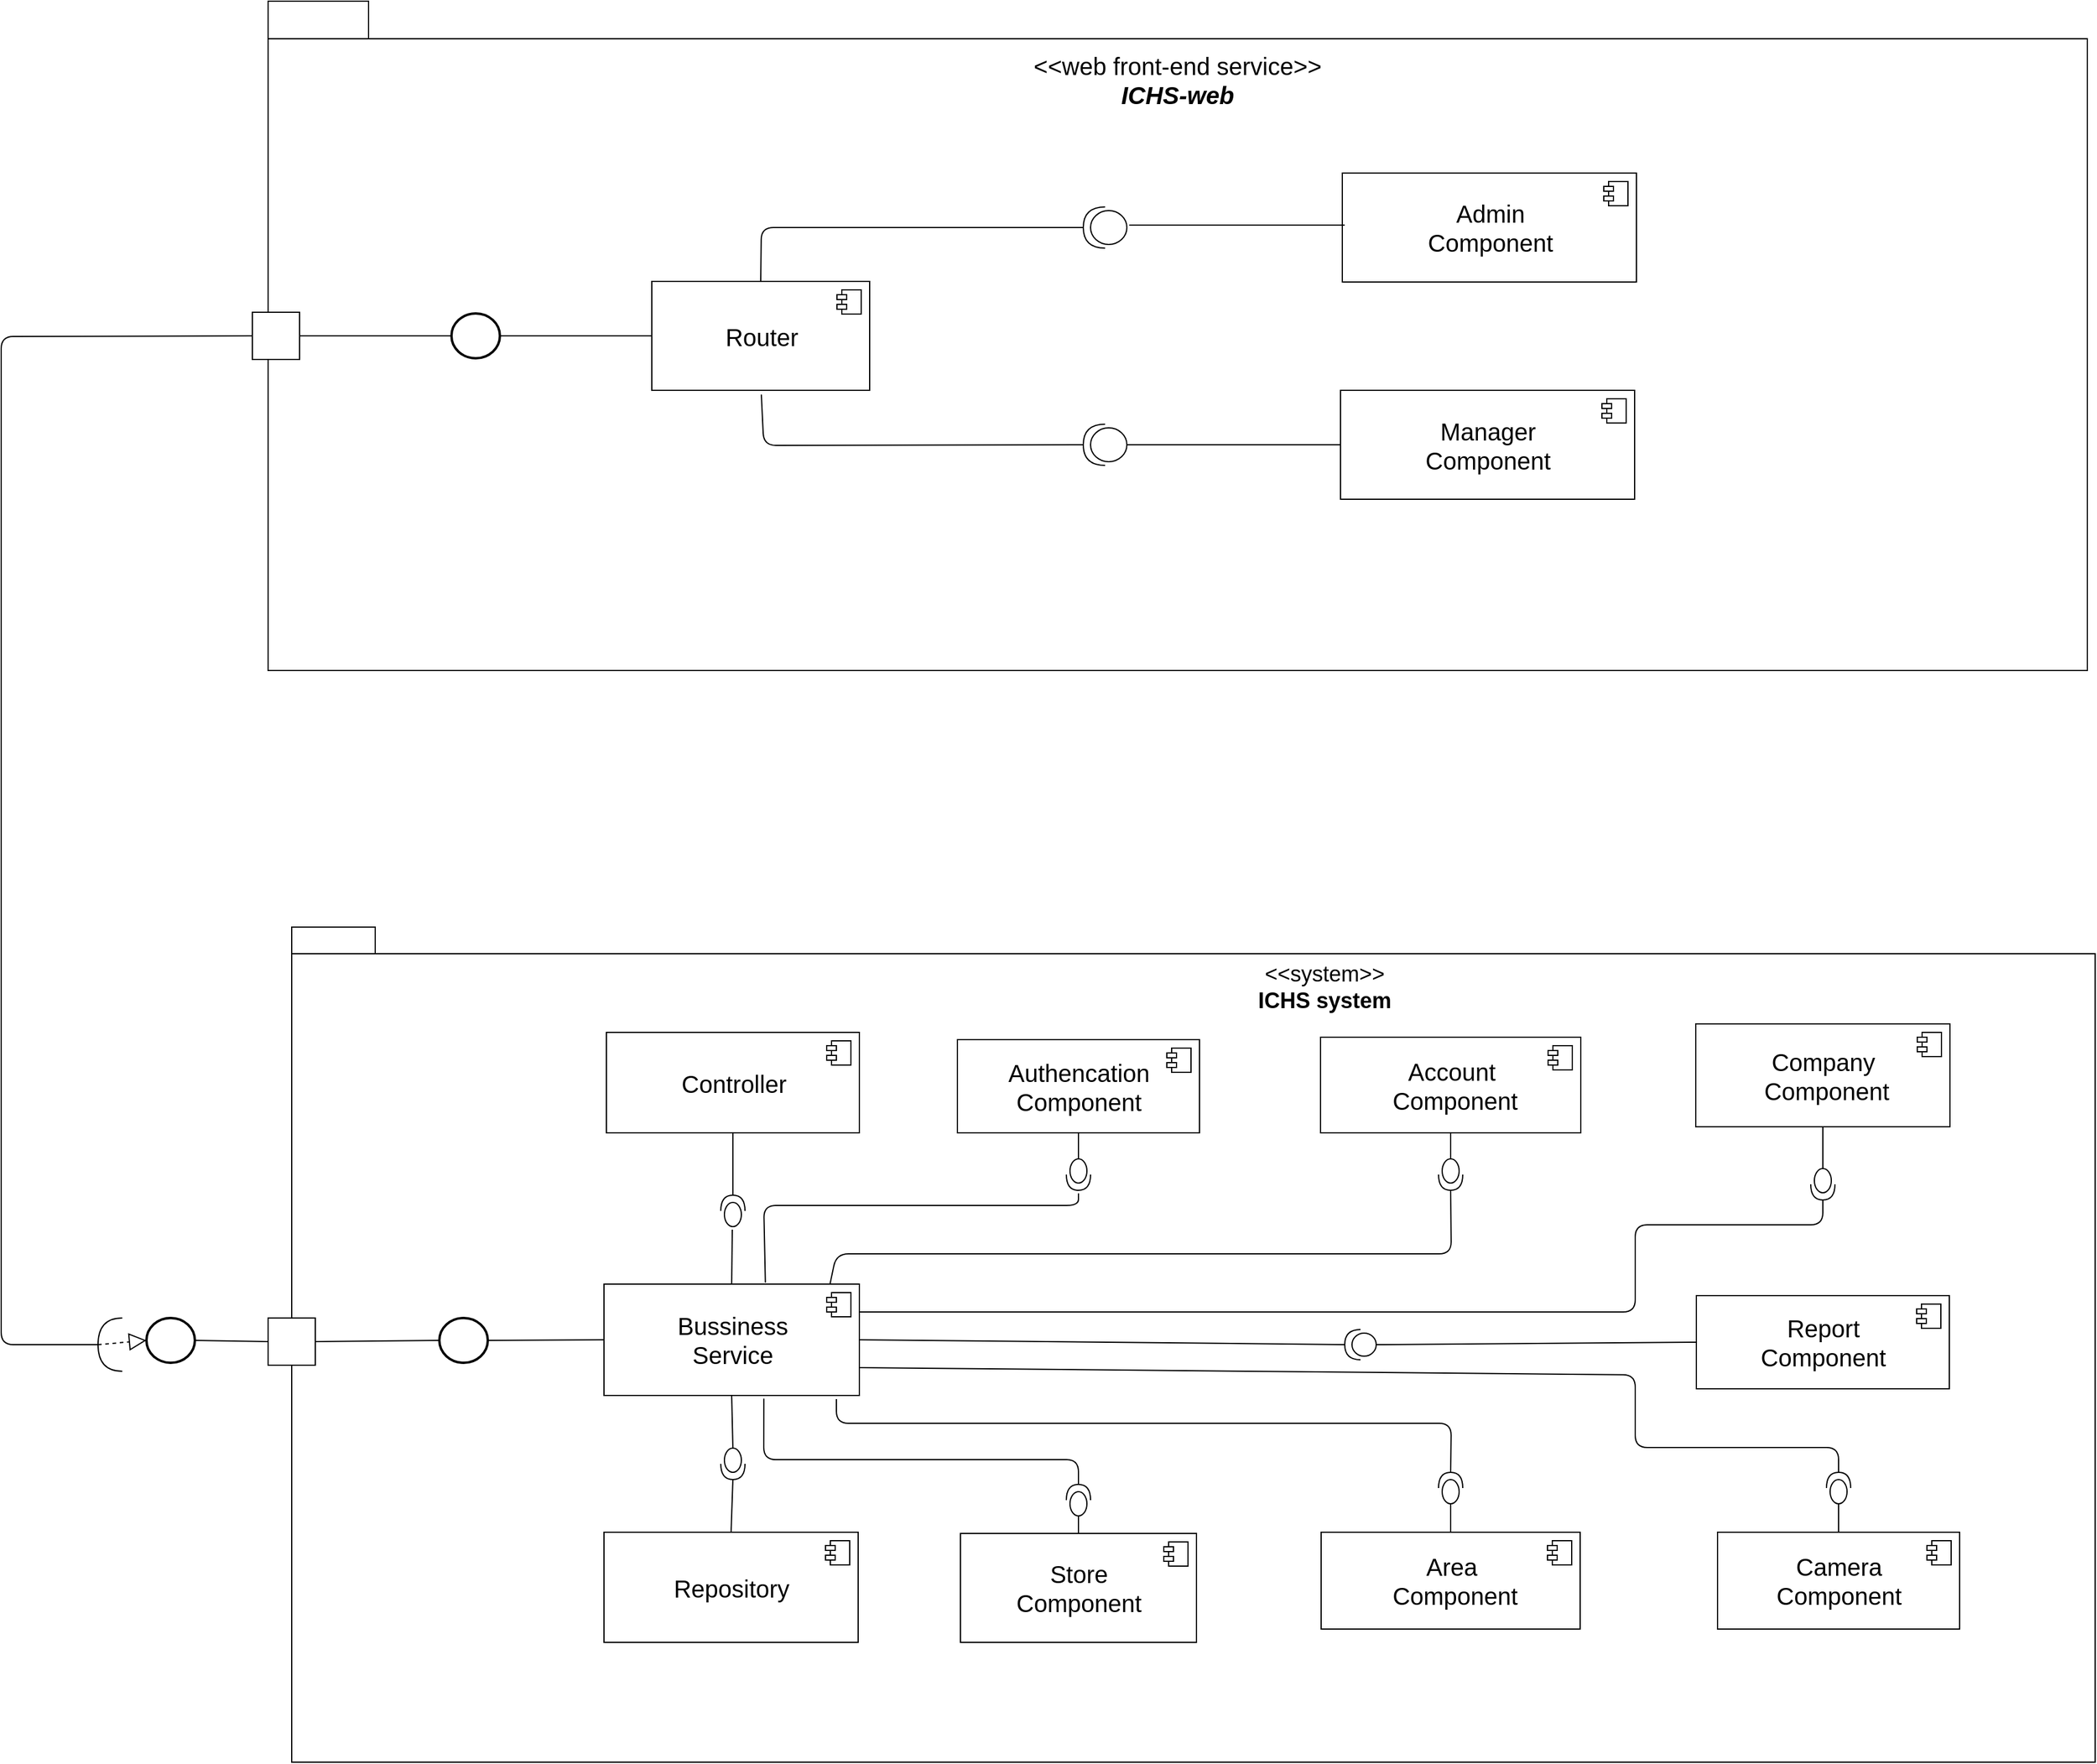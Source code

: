 <mxfile version="11.0.5" type="device"><diagram id="PuaNHYLvX6wyiUQ7tTC_" name="Page-1"><mxGraphModel dx="2076" dy="2366" grid="1" gridSize="10" guides="1" tooltips="1" connect="1" arrows="1" fold="1" page="1" pageScale="1" pageWidth="850" pageHeight="1100" math="0" shadow="0"><root><mxCell id="0"/><mxCell id="1" parent="0"/><mxCell id="CcvKPzl27ukDNH4oKH2s-1" value="" style="shape=folder;fontStyle=1;spacingTop=10;tabWidth=61;tabHeight=22;tabPosition=left;html=1;horizontal=1;labelPosition=center;verticalLabelPosition=middle;align=center;verticalAlign=middle;gradientColor=none;labelBorderColor=none;" parent="1" vertex="1"><mxGeometry x="720" y="50" width="1490" height="690" as="geometry"/></mxCell><mxCell id="CcvKPzl27ukDNH4oKH2s-8" value="&lt;font style=&quot;font-size: 18px&quot;&gt;&amp;lt;&amp;lt;system&amp;gt;&amp;gt;&lt;br&gt;&lt;b&gt;ICHS system&lt;/b&gt;&lt;/font&gt;" style="text;html=1;strokeColor=none;fillColor=none;align=center;verticalAlign=middle;whiteSpace=wrap;rounded=0;" parent="1" vertex="1"><mxGeometry x="1489" y="90" width="169" height="20" as="geometry"/></mxCell><mxCell id="CcvKPzl27ukDNH4oKH2s-10" value="&lt;font style=&quot;font-size: 20px&quot;&gt;Authencation&lt;br&gt;Component&lt;/font&gt;" style="html=1;gradientColor=none;" parent="1" vertex="1"><mxGeometry x="1270" y="143" width="200" height="77" as="geometry"/></mxCell><mxCell id="CcvKPzl27ukDNH4oKH2s-11" value="" style="shape=component;jettyWidth=8;jettyHeight=4;" parent="CcvKPzl27ukDNH4oKH2s-10" vertex="1"><mxGeometry x="1" width="20" height="20" relative="1" as="geometry"><mxPoint x="-27" y="7" as="offset"/></mxGeometry></mxCell><mxCell id="CcvKPzl27ukDNH4oKH2s-12" value="&lt;font style=&quot;font-size: 20px&quot;&gt;Controller&lt;/font&gt;" style="html=1;gradientColor=none;" parent="1" vertex="1"><mxGeometry x="980" y="137" width="209" height="83" as="geometry"/></mxCell><mxCell id="CcvKPzl27ukDNH4oKH2s-13" value="" style="shape=component;jettyWidth=8;jettyHeight=4;" parent="CcvKPzl27ukDNH4oKH2s-12" vertex="1"><mxGeometry x="1" width="20" height="20" relative="1" as="geometry"><mxPoint x="-27" y="7" as="offset"/></mxGeometry></mxCell><mxCell id="CcvKPzl27ukDNH4oKH2s-14" value="&lt;font style=&quot;font-size: 20px&quot;&gt;Bussiness &lt;br&gt;Service&lt;/font&gt;" style="html=1;gradientColor=none;" parent="1" vertex="1"><mxGeometry x="978" y="345" width="211" height="92" as="geometry"/></mxCell><mxCell id="CcvKPzl27ukDNH4oKH2s-15" value="" style="shape=component;jettyWidth=8;jettyHeight=4;" parent="CcvKPzl27ukDNH4oKH2s-14" vertex="1"><mxGeometry x="1" width="20" height="20" relative="1" as="geometry"><mxPoint x="-27" y="7" as="offset"/></mxGeometry></mxCell><mxCell id="CcvKPzl27ukDNH4oKH2s-16" value="&lt;font style=&quot;font-size: 20px&quot;&gt;Repository&lt;/font&gt;" style="html=1;gradientColor=none;" parent="1" vertex="1"><mxGeometry x="978" y="550" width="210" height="91" as="geometry"/></mxCell><mxCell id="CcvKPzl27ukDNH4oKH2s-17" value="" style="shape=component;jettyWidth=8;jettyHeight=4;" parent="CcvKPzl27ukDNH4oKH2s-16" vertex="1"><mxGeometry x="1" width="20" height="20" relative="1" as="geometry"><mxPoint x="-27" y="7" as="offset"/></mxGeometry></mxCell><mxCell id="CcvKPzl27ukDNH4oKH2s-18" value="&lt;font style=&quot;font-size: 20px&quot;&gt;Account&lt;br&gt;&amp;nbsp;Component&lt;/font&gt;" style="html=1;gradientColor=none;" parent="1" vertex="1"><mxGeometry x="1570" y="141" width="215" height="79" as="geometry"/></mxCell><mxCell id="CcvKPzl27ukDNH4oKH2s-19" value="" style="shape=component;jettyWidth=8;jettyHeight=4;" parent="CcvKPzl27ukDNH4oKH2s-18" vertex="1"><mxGeometry x="1" width="20" height="20" relative="1" as="geometry"><mxPoint x="-27" y="7" as="offset"/></mxGeometry></mxCell><mxCell id="CcvKPzl27ukDNH4oKH2s-20" value="&lt;font style=&quot;font-size: 20px&quot;&gt;Company&lt;br&gt;&amp;nbsp;Component&lt;/font&gt;" style="html=1;gradientColor=none;" parent="1" vertex="1"><mxGeometry x="1880" y="130" width="210" height="85" as="geometry"/></mxCell><mxCell id="CcvKPzl27ukDNH4oKH2s-21" value="" style="shape=component;jettyWidth=8;jettyHeight=4;" parent="CcvKPzl27ukDNH4oKH2s-20" vertex="1"><mxGeometry x="1" width="20" height="20" relative="1" as="geometry"><mxPoint x="-27" y="7" as="offset"/></mxGeometry></mxCell><mxCell id="CcvKPzl27ukDNH4oKH2s-25" value="&lt;font style=&quot;font-size: 20px&quot;&gt;Store &lt;br&gt;Component&lt;/font&gt;" style="html=1;gradientColor=none;" parent="1" vertex="1"><mxGeometry x="1272.5" y="551" width="195" height="90" as="geometry"/></mxCell><mxCell id="CcvKPzl27ukDNH4oKH2s-26" value="" style="shape=component;jettyWidth=8;jettyHeight=4;" parent="CcvKPzl27ukDNH4oKH2s-25" vertex="1"><mxGeometry x="1" width="20" height="20" relative="1" as="geometry"><mxPoint x="-27" y="7" as="offset"/></mxGeometry></mxCell><mxCell id="CcvKPzl27ukDNH4oKH2s-27" value="&lt;font style=&quot;font-size: 20px&quot;&gt;Area&lt;br&gt;&amp;nbsp;Component&lt;/font&gt;" style="html=1;gradientColor=none;" parent="1" vertex="1"><mxGeometry x="1570.5" y="550" width="214" height="80" as="geometry"/></mxCell><mxCell id="CcvKPzl27ukDNH4oKH2s-28" value="" style="shape=component;jettyWidth=8;jettyHeight=4;" parent="CcvKPzl27ukDNH4oKH2s-27" vertex="1"><mxGeometry x="1" width="20" height="20" relative="1" as="geometry"><mxPoint x="-27" y="7" as="offset"/></mxGeometry></mxCell><mxCell id="CcvKPzl27ukDNH4oKH2s-30" value="&lt;font style=&quot;font-size: 20px&quot;&gt;Camera &lt;br&gt;Component&lt;/font&gt;" style="html=1;gradientColor=none;" parent="1" vertex="1"><mxGeometry x="1898" y="550" width="200" height="80" as="geometry"/></mxCell><mxCell id="CcvKPzl27ukDNH4oKH2s-31" value="" style="shape=component;jettyWidth=8;jettyHeight=4;" parent="CcvKPzl27ukDNH4oKH2s-30" vertex="1"><mxGeometry x="1" width="20" height="20" relative="1" as="geometry"><mxPoint x="-27" y="7" as="offset"/></mxGeometry></mxCell><mxCell id="CcvKPzl27ukDNH4oKH2s-32" value="&lt;font style=&quot;font-size: 20px&quot;&gt;Report &lt;br&gt;Component&lt;/font&gt;" style="html=1;gradientColor=none;" parent="1" vertex="1"><mxGeometry x="1880.5" y="354.5" width="209" height="77" as="geometry"/></mxCell><mxCell id="CcvKPzl27ukDNH4oKH2s-33" value="" style="shape=component;jettyWidth=8;jettyHeight=4;" parent="CcvKPzl27ukDNH4oKH2s-32" vertex="1"><mxGeometry x="1" width="20" height="20" relative="1" as="geometry"><mxPoint x="-27" y="7" as="offset"/></mxGeometry></mxCell><mxCell id="CcvKPzl27ukDNH4oKH2s-49" value="" style="shape=providedRequiredInterface;html=1;verticalLabelPosition=bottom;gradientColor=none;rotation=-90;" parent="1" vertex="1"><mxGeometry x="1071.5" y="274.5" width="26" height="20" as="geometry"/></mxCell><mxCell id="CcvKPzl27ukDNH4oKH2s-52" value="" style="shape=providedRequiredInterface;html=1;verticalLabelPosition=bottom;gradientColor=none;rotation=90;" parent="1" vertex="1"><mxGeometry x="1071.5" y="483.5" width="26" height="20" as="geometry"/></mxCell><mxCell id="CcvKPzl27ukDNH4oKH2s-70" value="" style="endArrow=none;html=1;entryX=1;entryY=0.5;entryDx=0;entryDy=0;entryPerimeter=0;exitX=0.5;exitY=1;exitDx=0;exitDy=0;" parent="1" source="CcvKPzl27ukDNH4oKH2s-12" target="CcvKPzl27ukDNH4oKH2s-49" edge="1"><mxGeometry width="50" height="50" relative="1" as="geometry"><mxPoint x="1060" y="280" as="sourcePoint"/><mxPoint x="1110" y="230" as="targetPoint"/></mxGeometry></mxCell><mxCell id="CcvKPzl27ukDNH4oKH2s-73" value="" style="endArrow=none;html=1;entryX=0.5;entryY=0;entryDx=0;entryDy=0;" parent="1" target="CcvKPzl27ukDNH4oKH2s-14" edge="1"><mxGeometry width="50" height="50" relative="1" as="geometry"><mxPoint x="1084" y="300" as="sourcePoint"/><mxPoint x="1094.5" y="281.5" as="targetPoint"/></mxGeometry></mxCell><mxCell id="CcvKPzl27ukDNH4oKH2s-74" value="" style="endArrow=none;html=1;entryX=0.5;entryY=1;entryDx=0;entryDy=0;exitX=0;exitY=0.5;exitDx=0;exitDy=0;exitPerimeter=0;" parent="1" source="CcvKPzl27ukDNH4oKH2s-52" target="CcvKPzl27ukDNH4oKH2s-14" edge="1"><mxGeometry width="50" height="50" relative="1" as="geometry"><mxPoint x="890" y="810" as="sourcePoint"/><mxPoint x="940" y="760" as="targetPoint"/></mxGeometry></mxCell><mxCell id="CcvKPzl27ukDNH4oKH2s-76" value="" style="endArrow=none;html=1;entryX=1;entryY=0.5;entryDx=0;entryDy=0;entryPerimeter=0;exitX=0.5;exitY=0;exitDx=0;exitDy=0;" parent="1" source="CcvKPzl27ukDNH4oKH2s-16" target="CcvKPzl27ukDNH4oKH2s-52" edge="1"><mxGeometry width="50" height="50" relative="1" as="geometry"><mxPoint x="910" y="830" as="sourcePoint"/><mxPoint x="960" y="780" as="targetPoint"/></mxGeometry></mxCell><mxCell id="CcvKPzl27ukDNH4oKH2s-77" value="" style="endArrow=none;html=1;entryX=0.5;entryY=1;entryDx=0;entryDy=0;exitX=0;exitY=0.5;exitDx=0;exitDy=0;exitPerimeter=0;" parent="1" source="CcvKPzl27ukDNH4oKH2s-78" target="CcvKPzl27ukDNH4oKH2s-10" edge="1"><mxGeometry width="50" height="50" relative="1" as="geometry"><mxPoint x="920" y="840" as="sourcePoint"/><mxPoint x="970" y="790" as="targetPoint"/></mxGeometry></mxCell><mxCell id="CcvKPzl27ukDNH4oKH2s-78" value="" style="shape=providedRequiredInterface;html=1;verticalLabelPosition=bottom;gradientColor=none;rotation=90;" parent="1" vertex="1"><mxGeometry x="1357" y="244.5" width="26" height="20" as="geometry"/></mxCell><mxCell id="CcvKPzl27ukDNH4oKH2s-79" value="" style="shape=providedRequiredInterface;html=1;verticalLabelPosition=bottom;gradientColor=none;rotation=-90;" parent="1" vertex="1"><mxGeometry x="1357" y="513.5" width="26" height="20" as="geometry"/></mxCell><mxCell id="CcvKPzl27ukDNH4oKH2s-80" value="" style="endArrow=none;html=1;exitX=0.632;exitY=-0.014;exitDx=0;exitDy=0;exitPerimeter=0;" parent="1" source="CcvKPzl27ukDNH4oKH2s-14" edge="1"><mxGeometry width="50" height="50" relative="1" as="geometry"><mxPoint x="930" y="850" as="sourcePoint"/><mxPoint x="1370" y="270" as="targetPoint"/><Array as="points"><mxPoint x="1110" y="280"/><mxPoint x="1370" y="280"/></Array></mxGeometry></mxCell><mxCell id="CcvKPzl27ukDNH4oKH2s-81" value="" style="endArrow=none;html=1;entryX=0;entryY=0.5;entryDx=0;entryDy=0;entryPerimeter=0;exitX=0.5;exitY=0;exitDx=0;exitDy=0;" parent="1" source="CcvKPzl27ukDNH4oKH2s-25" target="CcvKPzl27ukDNH4oKH2s-79" edge="1"><mxGeometry width="50" height="50" relative="1" as="geometry"><mxPoint x="940" y="860" as="sourcePoint"/><mxPoint x="990" y="810" as="targetPoint"/></mxGeometry></mxCell><mxCell id="CcvKPzl27ukDNH4oKH2s-83" value="" style="endArrow=none;html=1;entryX=0.626;entryY=1.029;entryDx=0;entryDy=0;entryPerimeter=0;" parent="1" target="CcvKPzl27ukDNH4oKH2s-14" edge="1"><mxGeometry width="50" height="50" relative="1" as="geometry"><mxPoint x="1370" y="510" as="sourcePoint"/><mxPoint x="1000" y="820" as="targetPoint"/><Array as="points"><mxPoint x="1370" y="490"/><mxPoint x="1110" y="490"/></Array></mxGeometry></mxCell><mxCell id="CcvKPzl27ukDNH4oKH2s-84" value="" style="shape=providedRequiredInterface;html=1;verticalLabelPosition=bottom;gradientColor=none;rotation=90;" parent="1" vertex="1"><mxGeometry x="1664.5" y="244.5" width="26" height="20" as="geometry"/></mxCell><mxCell id="CcvKPzl27ukDNH4oKH2s-87" value="" style="shape=providedRequiredInterface;html=1;verticalLabelPosition=bottom;gradientColor=none;rotation=90;" parent="1" vertex="1"><mxGeometry x="1972" y="252.5" width="26" height="20" as="geometry"/></mxCell><mxCell id="CcvKPzl27ukDNH4oKH2s-88" value="" style="shape=providedRequiredInterface;html=1;verticalLabelPosition=bottom;gradientColor=none;rotation=-90;" parent="1" vertex="1"><mxGeometry x="1664.5" y="503.5" width="26" height="20" as="geometry"/></mxCell><mxCell id="CcvKPzl27ukDNH4oKH2s-89" value="" style="shape=providedRequiredInterface;html=1;verticalLabelPosition=bottom;gradientColor=none;rotation=-90;" parent="1" vertex="1"><mxGeometry x="1985" y="503.5" width="26" height="20" as="geometry"/></mxCell><mxCell id="CcvKPzl27ukDNH4oKH2s-90" value="" style="shape=providedRequiredInterface;html=1;verticalLabelPosition=bottom;gradientColor=none;rotation=180;" parent="1" vertex="1"><mxGeometry x="1590" y="382.5" width="26" height="25" as="geometry"/></mxCell><mxCell id="CcvKPzl27ukDNH4oKH2s-91" value="" style="endArrow=none;html=1;entryX=0.5;entryY=0;entryDx=0;entryDy=0;exitX=0;exitY=0.5;exitDx=0;exitDy=0;exitPerimeter=0;" parent="1" source="CcvKPzl27ukDNH4oKH2s-88" target="CcvKPzl27ukDNH4oKH2s-27" edge="1"><mxGeometry width="50" height="50" relative="1" as="geometry"><mxPoint x="890" y="810" as="sourcePoint"/><mxPoint x="940" y="760" as="targetPoint"/></mxGeometry></mxCell><mxCell id="CcvKPzl27ukDNH4oKH2s-95" value="" style="endArrow=none;html=1;entryX=0.5;entryY=0;entryDx=0;entryDy=0;exitX=0;exitY=0.5;exitDx=0;exitDy=0;exitPerimeter=0;" parent="1" source="CcvKPzl27ukDNH4oKH2s-89" target="CcvKPzl27ukDNH4oKH2s-30" edge="1"><mxGeometry width="50" height="50" relative="1" as="geometry"><mxPoint x="890" y="810" as="sourcePoint"/><mxPoint x="940" y="760" as="targetPoint"/></mxGeometry></mxCell><mxCell id="CcvKPzl27ukDNH4oKH2s-97" value="" style="endArrow=none;html=1;entryX=0.5;entryY=1;entryDx=0;entryDy=0;exitX=0;exitY=0.5;exitDx=0;exitDy=0;exitPerimeter=0;" parent="1" source="CcvKPzl27ukDNH4oKH2s-84" target="CcvKPzl27ukDNH4oKH2s-18" edge="1"><mxGeometry width="50" height="50" relative="1" as="geometry"><mxPoint x="910" y="830" as="sourcePoint"/><mxPoint x="960" y="780" as="targetPoint"/></mxGeometry></mxCell><mxCell id="CcvKPzl27ukDNH4oKH2s-100" value="" style="endArrow=none;html=1;entryX=0;entryY=0.5;entryDx=0;entryDy=0;entryPerimeter=0;exitX=0.5;exitY=1;exitDx=0;exitDy=0;" parent="1" source="CcvKPzl27ukDNH4oKH2s-20" target="CcvKPzl27ukDNH4oKH2s-87" edge="1"><mxGeometry width="50" height="50" relative="1" as="geometry"><mxPoint x="920" y="840" as="sourcePoint"/><mxPoint x="970" y="790" as="targetPoint"/></mxGeometry></mxCell><mxCell id="CcvKPzl27ukDNH4oKH2s-101" value="" style="endArrow=none;html=1;entryX=0;entryY=0.5;entryDx=0;entryDy=0;exitX=0;exitY=0.5;exitDx=0;exitDy=0;exitPerimeter=0;" parent="1" source="CcvKPzl27ukDNH4oKH2s-90" target="CcvKPzl27ukDNH4oKH2s-32" edge="1"><mxGeometry width="50" height="50" relative="1" as="geometry"><mxPoint x="930" y="850" as="sourcePoint"/><mxPoint x="980" y="800" as="targetPoint"/></mxGeometry></mxCell><mxCell id="CcvKPzl27ukDNH4oKH2s-102" value="" style="endArrow=none;html=1;entryX=1;entryY=0.5;entryDx=0;entryDy=0;exitX=1;exitY=0.5;exitDx=0;exitDy=0;exitPerimeter=0;" parent="1" source="CcvKPzl27ukDNH4oKH2s-90" target="CcvKPzl27ukDNH4oKH2s-14" edge="1"><mxGeometry width="50" height="50" relative="1" as="geometry"><mxPoint x="940" y="860" as="sourcePoint"/><mxPoint x="990" y="810" as="targetPoint"/></mxGeometry></mxCell><mxCell id="CcvKPzl27ukDNH4oKH2s-103" value="" style="endArrow=none;html=1;entryX=1;entryY=0.5;entryDx=0;entryDy=0;entryPerimeter=0;exitX=0.885;exitY=0;exitDx=0;exitDy=0;exitPerimeter=0;" parent="1" source="CcvKPzl27ukDNH4oKH2s-14" target="CcvKPzl27ukDNH4oKH2s-84" edge="1"><mxGeometry width="50" height="50" relative="1" as="geometry"><mxPoint x="950" y="870" as="sourcePoint"/><mxPoint x="1000" y="820" as="targetPoint"/><Array as="points"><mxPoint x="1170" y="320"/><mxPoint x="1678" y="320"/></Array></mxGeometry></mxCell><mxCell id="CcvKPzl27ukDNH4oKH2s-105" value="" style="endArrow=none;html=1;entryX=1;entryY=0.5;entryDx=0;entryDy=0;entryPerimeter=0;exitX=0.91;exitY=1.033;exitDx=0;exitDy=0;exitPerimeter=0;" parent="1" source="CcvKPzl27ukDNH4oKH2s-14" target="CcvKPzl27ukDNH4oKH2s-88" edge="1"><mxGeometry width="50" height="50" relative="1" as="geometry"><mxPoint x="960" y="880" as="sourcePoint"/><mxPoint x="1010" y="830" as="targetPoint"/><Array as="points"><mxPoint x="1170" y="460"/><mxPoint x="1678" y="460"/></Array></mxGeometry></mxCell><mxCell id="CcvKPzl27ukDNH4oKH2s-108" value="" style="endArrow=none;html=1;entryX=1;entryY=0.5;entryDx=0;entryDy=0;entryPerimeter=0;exitX=1;exitY=0.75;exitDx=0;exitDy=0;" parent="1" source="CcvKPzl27ukDNH4oKH2s-14" target="CcvKPzl27ukDNH4oKH2s-89" edge="1"><mxGeometry width="50" height="50" relative="1" as="geometry"><mxPoint x="1190" y="440" as="sourcePoint"/><mxPoint x="1020" y="840" as="targetPoint"/><Array as="points"><mxPoint x="1830" y="420"/><mxPoint x="1830" y="480"/><mxPoint x="1998" y="480"/></Array></mxGeometry></mxCell><mxCell id="CcvKPzl27ukDNH4oKH2s-113" value="" style="endArrow=none;html=1;entryX=1;entryY=0.5;entryDx=0;entryDy=0;entryPerimeter=0;exitX=1;exitY=0.25;exitDx=0;exitDy=0;" parent="1" source="CcvKPzl27ukDNH4oKH2s-14" target="CcvKPzl27ukDNH4oKH2s-87" edge="1"><mxGeometry width="50" height="50" relative="1" as="geometry"><mxPoint x="890" y="810" as="sourcePoint"/><mxPoint x="940" y="760" as="targetPoint"/><Array as="points"><mxPoint x="1830" y="368"/><mxPoint x="1830" y="296"/><mxPoint x="1985" y="296"/></Array></mxGeometry></mxCell><mxCell id="CcvKPzl27ukDNH4oKH2s-123" value="" style="verticalLabelPosition=bottom;verticalAlign=top;html=1;strokeWidth=2;shape=mxgraph.flowchart.on-page_reference;gradientColor=none;" parent="1" vertex="1"><mxGeometry x="842" y="373" width="40" height="37" as="geometry"/></mxCell><mxCell id="CcvKPzl27ukDNH4oKH2s-124" value="" style="whiteSpace=wrap;html=1;aspect=fixed;gradientColor=none;" parent="1" vertex="1"><mxGeometry x="700.5" y="373" width="39" height="39" as="geometry"/></mxCell><mxCell id="CcvKPzl27ukDNH4oKH2s-125" value="" style="verticalLabelPosition=bottom;verticalAlign=top;html=1;strokeWidth=2;shape=mxgraph.flowchart.on-page_reference;gradientColor=none;" parent="1" vertex="1"><mxGeometry x="600" y="373" width="40" height="37" as="geometry"/></mxCell><mxCell id="CcvKPzl27ukDNH4oKH2s-126" value="" style="endArrow=none;html=1;entryX=0;entryY=0.5;entryDx=0;entryDy=0;exitX=1;exitY=0.5;exitDx=0;exitDy=0;exitPerimeter=0;" parent="1" source="CcvKPzl27ukDNH4oKH2s-123" target="CcvKPzl27ukDNH4oKH2s-14" edge="1"><mxGeometry width="50" height="50" relative="1" as="geometry"><mxPoint x="540" y="810" as="sourcePoint"/><mxPoint x="590" y="760" as="targetPoint"/></mxGeometry></mxCell><mxCell id="CcvKPzl27ukDNH4oKH2s-129" value="" style="endArrow=none;html=1;entryX=0;entryY=0.5;entryDx=0;entryDy=0;entryPerimeter=0;exitX=1;exitY=0.5;exitDx=0;exitDy=0;" parent="1" source="CcvKPzl27ukDNH4oKH2s-124" target="CcvKPzl27ukDNH4oKH2s-123" edge="1"><mxGeometry width="50" height="50" relative="1" as="geometry"><mxPoint x="540" y="810" as="sourcePoint"/><mxPoint x="590" y="760" as="targetPoint"/></mxGeometry></mxCell><mxCell id="CcvKPzl27ukDNH4oKH2s-130" value="" style="endArrow=none;html=1;entryX=0;entryY=0.5;entryDx=0;entryDy=0;exitX=1;exitY=0.5;exitDx=0;exitDy=0;exitPerimeter=0;" parent="1" source="CcvKPzl27ukDNH4oKH2s-125" target="CcvKPzl27ukDNH4oKH2s-124" edge="1"><mxGeometry width="50" height="50" relative="1" as="geometry"><mxPoint x="540" y="810" as="sourcePoint"/><mxPoint x="590" y="760" as="targetPoint"/></mxGeometry></mxCell><mxCell id="CcvKPzl27ukDNH4oKH2s-135" value="" style="shape=requiredInterface;html=1;verticalLabelPosition=bottom;shadow=0;glass=0;gradientColor=none;rotation=180;" parent="1" vertex="1"><mxGeometry x="560" y="373" width="20" height="44" as="geometry"/></mxCell><mxCell id="CcvKPzl27ukDNH4oKH2s-143" value="" style="endArrow=block;dashed=1;endFill=0;endSize=12;html=1;entryX=0;entryY=0.5;entryDx=0;entryDy=0;entryPerimeter=0;exitX=1;exitY=0.5;exitDx=0;exitDy=0;exitPerimeter=0;" parent="1" source="CcvKPzl27ukDNH4oKH2s-135" target="CcvKPzl27ukDNH4oKH2s-125" edge="1"><mxGeometry width="160" relative="1" as="geometry"><mxPoint x="320" y="760" as="sourcePoint"/><mxPoint x="480" y="760" as="targetPoint"/></mxGeometry></mxCell><mxCell id="zz4ADtjhms6h3GFBp0_o-3" value="" style="shape=folder;fontStyle=1;spacingTop=10;tabWidth=83;tabHeight=31;tabPosition=left;html=1;" vertex="1" parent="1"><mxGeometry x="700.5" y="-715" width="1503" height="553" as="geometry"/></mxCell><mxCell id="zz4ADtjhms6h3GFBp0_o-6" value="" style="whiteSpace=wrap;html=1;aspect=fixed;gradientColor=none;" vertex="1" parent="1"><mxGeometry x="687.5" y="-458" width="39" height="39" as="geometry"/></mxCell><mxCell id="zz4ADtjhms6h3GFBp0_o-7" value="" style="endArrow=none;html=1;entryX=1;entryY=0.5;entryDx=0;entryDy=0;entryPerimeter=0;exitX=0;exitY=0.5;exitDx=0;exitDy=0;" edge="1" parent="1" source="zz4ADtjhms6h3GFBp0_o-6" target="CcvKPzl27ukDNH4oKH2s-135"><mxGeometry width="50" height="50" relative="1" as="geometry"><mxPoint x="480" y="810" as="sourcePoint"/><mxPoint x="530" y="760" as="targetPoint"/><Array as="points"><mxPoint x="480" y="-438"/><mxPoint x="480" y="395"/></Array></mxGeometry></mxCell><mxCell id="zz4ADtjhms6h3GFBp0_o-10" value="" style="verticalLabelPosition=bottom;verticalAlign=top;html=1;strokeWidth=2;shape=mxgraph.flowchart.on-page_reference;gradientColor=none;" vertex="1" parent="1"><mxGeometry x="852" y="-457" width="40" height="37" as="geometry"/></mxCell><mxCell id="zz4ADtjhms6h3GFBp0_o-11" value="&lt;font style=&quot;font-size: 20px&quot;&gt;Router&lt;/font&gt;" style="html=1;" vertex="1" parent="1"><mxGeometry x="1017.5" y="-483.5" width="180" height="90" as="geometry"/></mxCell><mxCell id="zz4ADtjhms6h3GFBp0_o-12" value="" style="shape=component;jettyWidth=8;jettyHeight=4;" vertex="1" parent="zz4ADtjhms6h3GFBp0_o-11"><mxGeometry x="1" width="20" height="20" relative="1" as="geometry"><mxPoint x="-27" y="7" as="offset"/></mxGeometry></mxCell><mxCell id="zz4ADtjhms6h3GFBp0_o-13" value="" style="endArrow=none;html=1;entryX=0;entryY=0.5;entryDx=0;entryDy=0;exitX=1;exitY=0.5;exitDx=0;exitDy=0;exitPerimeter=0;" edge="1" parent="1" source="zz4ADtjhms6h3GFBp0_o-10" target="zz4ADtjhms6h3GFBp0_o-11"><mxGeometry width="50" height="50" relative="1" as="geometry"><mxPoint x="480" y="810" as="sourcePoint"/><mxPoint x="530" y="760" as="targetPoint"/></mxGeometry></mxCell><mxCell id="zz4ADtjhms6h3GFBp0_o-15" value="" style="endArrow=none;html=1;entryX=0;entryY=0.5;entryDx=0;entryDy=0;entryPerimeter=0;exitX=1;exitY=0.5;exitDx=0;exitDy=0;" edge="1" parent="1" source="zz4ADtjhms6h3GFBp0_o-6" target="zz4ADtjhms6h3GFBp0_o-10"><mxGeometry width="50" height="50" relative="1" as="geometry"><mxPoint x="480" y="810" as="sourcePoint"/><mxPoint x="530" y="760" as="targetPoint"/></mxGeometry></mxCell><mxCell id="zz4ADtjhms6h3GFBp0_o-16" value="&lt;font style=&quot;font-size: 20px&quot;&gt;&amp;lt;&amp;lt;web front-end service&amp;gt;&amp;gt;&lt;br&gt;&lt;b&gt;&lt;i&gt;ICHS-web&lt;/i&gt;&lt;/b&gt;&lt;br&gt;&lt;/font&gt;" style="text;html=1;strokeColor=none;fillColor=none;align=center;verticalAlign=middle;whiteSpace=wrap;rounded=0;" vertex="1" parent="1"><mxGeometry x="1303" y="-660" width="298" height="20" as="geometry"/></mxCell><mxCell id="zz4ADtjhms6h3GFBp0_o-17" value="&lt;span style=&quot;font-size: 20px&quot;&gt;Admin&lt;br&gt;Component&lt;br&gt;&lt;/span&gt;" style="html=1;" vertex="1" parent="1"><mxGeometry x="1588" y="-573" width="243" height="90" as="geometry"/></mxCell><mxCell id="zz4ADtjhms6h3GFBp0_o-18" value="" style="shape=component;jettyWidth=8;jettyHeight=4;" vertex="1" parent="zz4ADtjhms6h3GFBp0_o-17"><mxGeometry x="1" width="20" height="20" relative="1" as="geometry"><mxPoint x="-27" y="7" as="offset"/></mxGeometry></mxCell><mxCell id="zz4ADtjhms6h3GFBp0_o-19" value="&lt;span style=&quot;font-size: 20px&quot;&gt;Manager&lt;br&gt;Component&lt;br&gt;&lt;/span&gt;" style="html=1;" vertex="1" parent="1"><mxGeometry x="1586.5" y="-393.5" width="243" height="90" as="geometry"/></mxCell><mxCell id="zz4ADtjhms6h3GFBp0_o-20" value="" style="shape=component;jettyWidth=8;jettyHeight=4;" vertex="1" parent="zz4ADtjhms6h3GFBp0_o-19"><mxGeometry x="1" width="20" height="20" relative="1" as="geometry"><mxPoint x="-27" y="7" as="offset"/></mxGeometry></mxCell><mxCell id="zz4ADtjhms6h3GFBp0_o-21" value="" style="shape=providedRequiredInterface;html=1;verticalLabelPosition=bottom;gradientColor=none;rotation=180;" vertex="1" parent="1"><mxGeometry x="1374" y="-545" width="36" height="34" as="geometry"/></mxCell><mxCell id="zz4ADtjhms6h3GFBp0_o-22" value="" style="shape=providedRequiredInterface;html=1;verticalLabelPosition=bottom;gradientColor=none;rotation=180;" vertex="1" parent="1"><mxGeometry x="1374" y="-365.5" width="36" height="34" as="geometry"/></mxCell><mxCell id="zz4ADtjhms6h3GFBp0_o-23" value="" style="endArrow=none;html=1;entryX=0;entryY=0.5;entryDx=0;entryDy=0;exitX=0;exitY=0.5;exitDx=0;exitDy=0;exitPerimeter=0;" edge="1" parent="1" source="zz4ADtjhms6h3GFBp0_o-22" target="zz4ADtjhms6h3GFBp0_o-19"><mxGeometry width="50" height="50" relative="1" as="geometry"><mxPoint x="480" y="810" as="sourcePoint"/><mxPoint x="530" y="760" as="targetPoint"/></mxGeometry></mxCell><mxCell id="zz4ADtjhms6h3GFBp0_o-24" value="" style="endArrow=none;html=1;entryX=0;entryY=0.5;entryDx=0;entryDy=0;exitX=0;exitY=0.5;exitDx=0;exitDy=0;exitPerimeter=0;" edge="1" parent="1"><mxGeometry width="50" height="50" relative="1" as="geometry"><mxPoint x="1412" y="-530" as="sourcePoint"/><mxPoint x="1590" y="-530" as="targetPoint"/></mxGeometry></mxCell><mxCell id="zz4ADtjhms6h3GFBp0_o-25" value="" style="endArrow=none;html=1;entryX=1;entryY=0.5;entryDx=0;entryDy=0;entryPerimeter=0;" edge="1" parent="1" target="zz4ADtjhms6h3GFBp0_o-22"><mxGeometry width="50" height="50" relative="1" as="geometry"><mxPoint x="1108" y="-390" as="sourcePoint"/><mxPoint x="1608" y="-308" as="targetPoint"/><Array as="points"><mxPoint x="1110" y="-348"/></Array></mxGeometry></mxCell><mxCell id="zz4ADtjhms6h3GFBp0_o-26" value="" style="endArrow=none;html=1;entryX=1;entryY=0.5;entryDx=0;entryDy=0;exitX=0.5;exitY=0;exitDx=0;exitDy=0;entryPerimeter=0;" edge="1" parent="1" source="zz4ADtjhms6h3GFBp0_o-11" target="zz4ADtjhms6h3GFBp0_o-21"><mxGeometry width="50" height="50" relative="1" as="geometry"><mxPoint x="1440" y="-298" as="sourcePoint"/><mxPoint x="1618" y="-298" as="targetPoint"/><Array as="points"><mxPoint x="1108" y="-528"/></Array></mxGeometry></mxCell></root></mxGraphModel></diagram></mxfile>